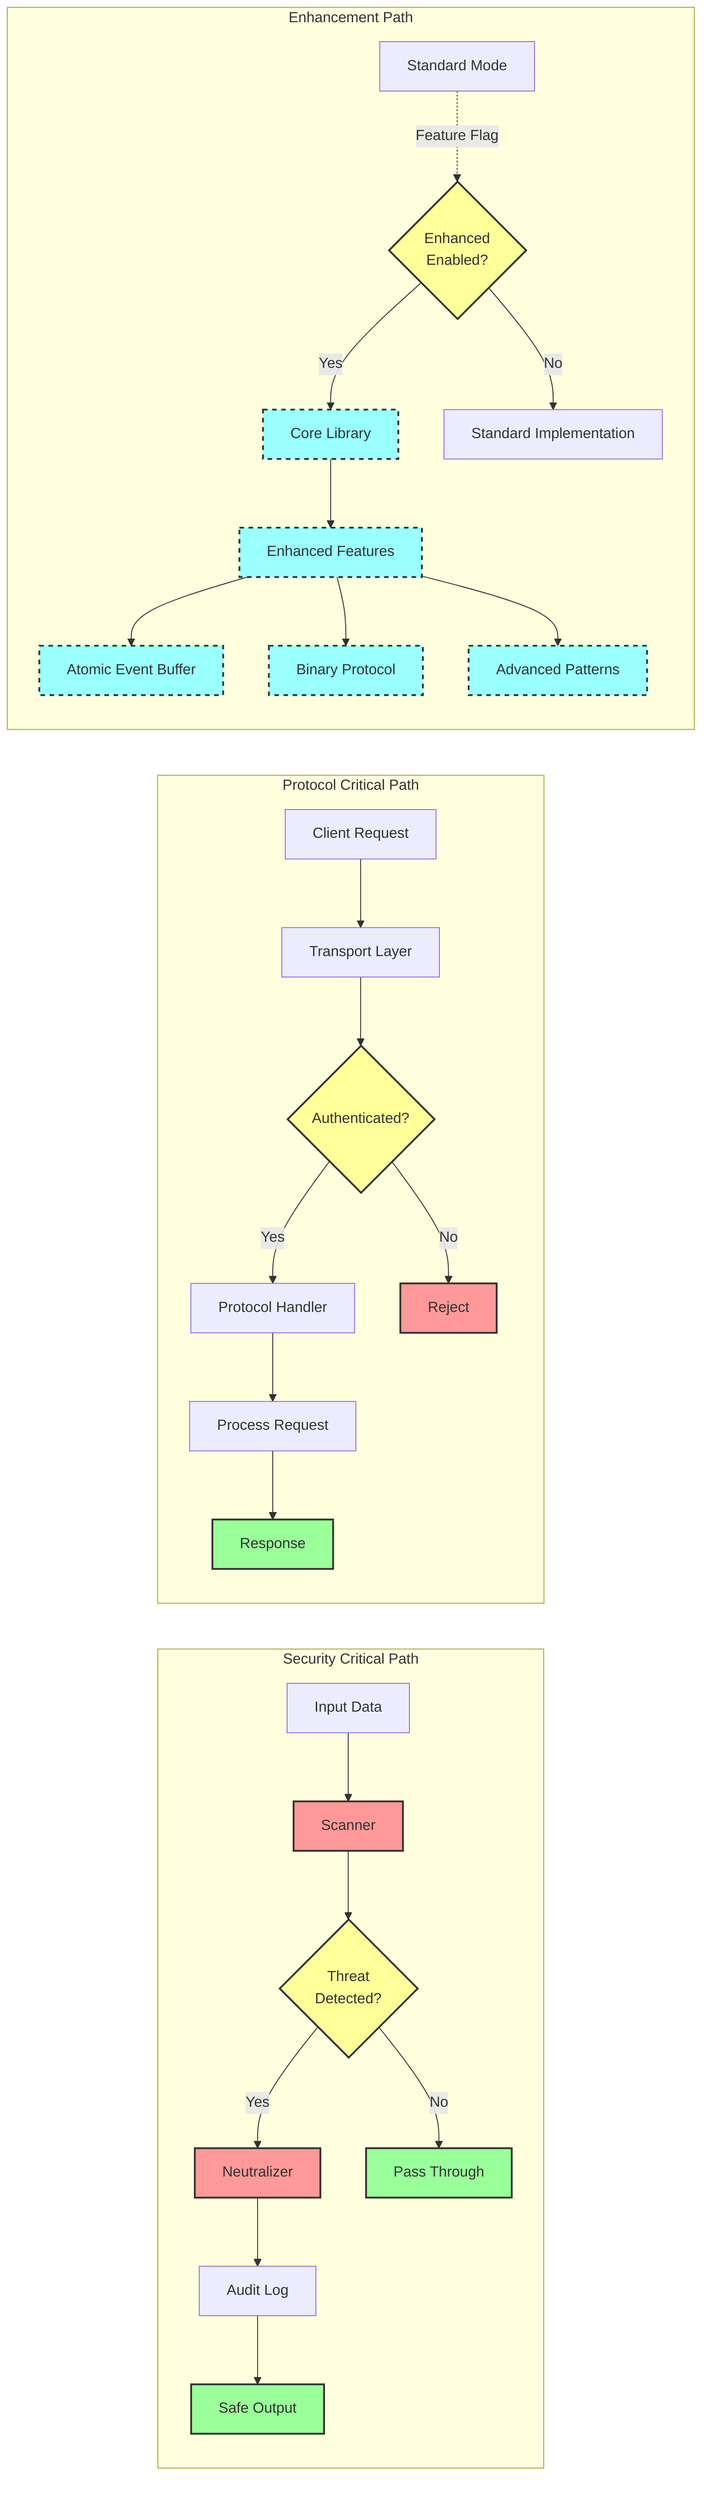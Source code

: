 graph LR
    subgraph "Security Critical Path"
        INPUT1[Input Data] --> SCAN[Scanner]
        SCAN --> DETECT{Threat<br/>Detected?}
        DETECT -->|Yes| NEUT[Neutralizer]
        DETECT -->|No| PASS1[Pass Through]
        NEUT --> AUDIT1[Audit Log]
        AUDIT1 --> SAFE[Safe Output]
    end
    
    subgraph "Protocol Critical Path"
        CLIENT[Client Request] --> TRANS[Transport Layer]
        TRANS --> AUTH{Authenticated?}
        AUTH -->|Yes| PROTO[Protocol Handler]
        AUTH -->|No| REJECT[Reject]
        PROTO --> PROCESS[Process Request]
        PROCESS --> RESP[Response]
    end
    
    subgraph "Enhancement Path"
        STD[Standard Mode] -.->|Feature Flag| CHECK{Enhanced<br/>Enabled?}
        CHECK -->|Yes| CORE[Core Library]
        CHECK -->|No| STD_IMPL[Standard Implementation]
        CORE --> ENH[Enhanced Features]
        ENH --> ATOM[Atomic Event Buffer]
        ENH --> BIN[Binary Protocol]
        ENH --> ADV[Advanced Patterns]
    end
    
    %% Styling
    classDef threat fill:#f99,stroke:#333,stroke-width:2px
    classDef safe fill:#9f9,stroke:#333,stroke-width:2px
    classDef decision fill:#ff9,stroke:#333,stroke-width:2px
    classDef enhanced fill:#9ff,stroke:#333,stroke-width:2px,stroke-dasharray: 5 5
    
    class SCAN,NEUT,REJECT threat
    class PASS1,SAFE,RESP safe
    class DETECT,AUTH,CHECK decision
    class CORE,ENH,ATOM,BIN,ADV enhanced